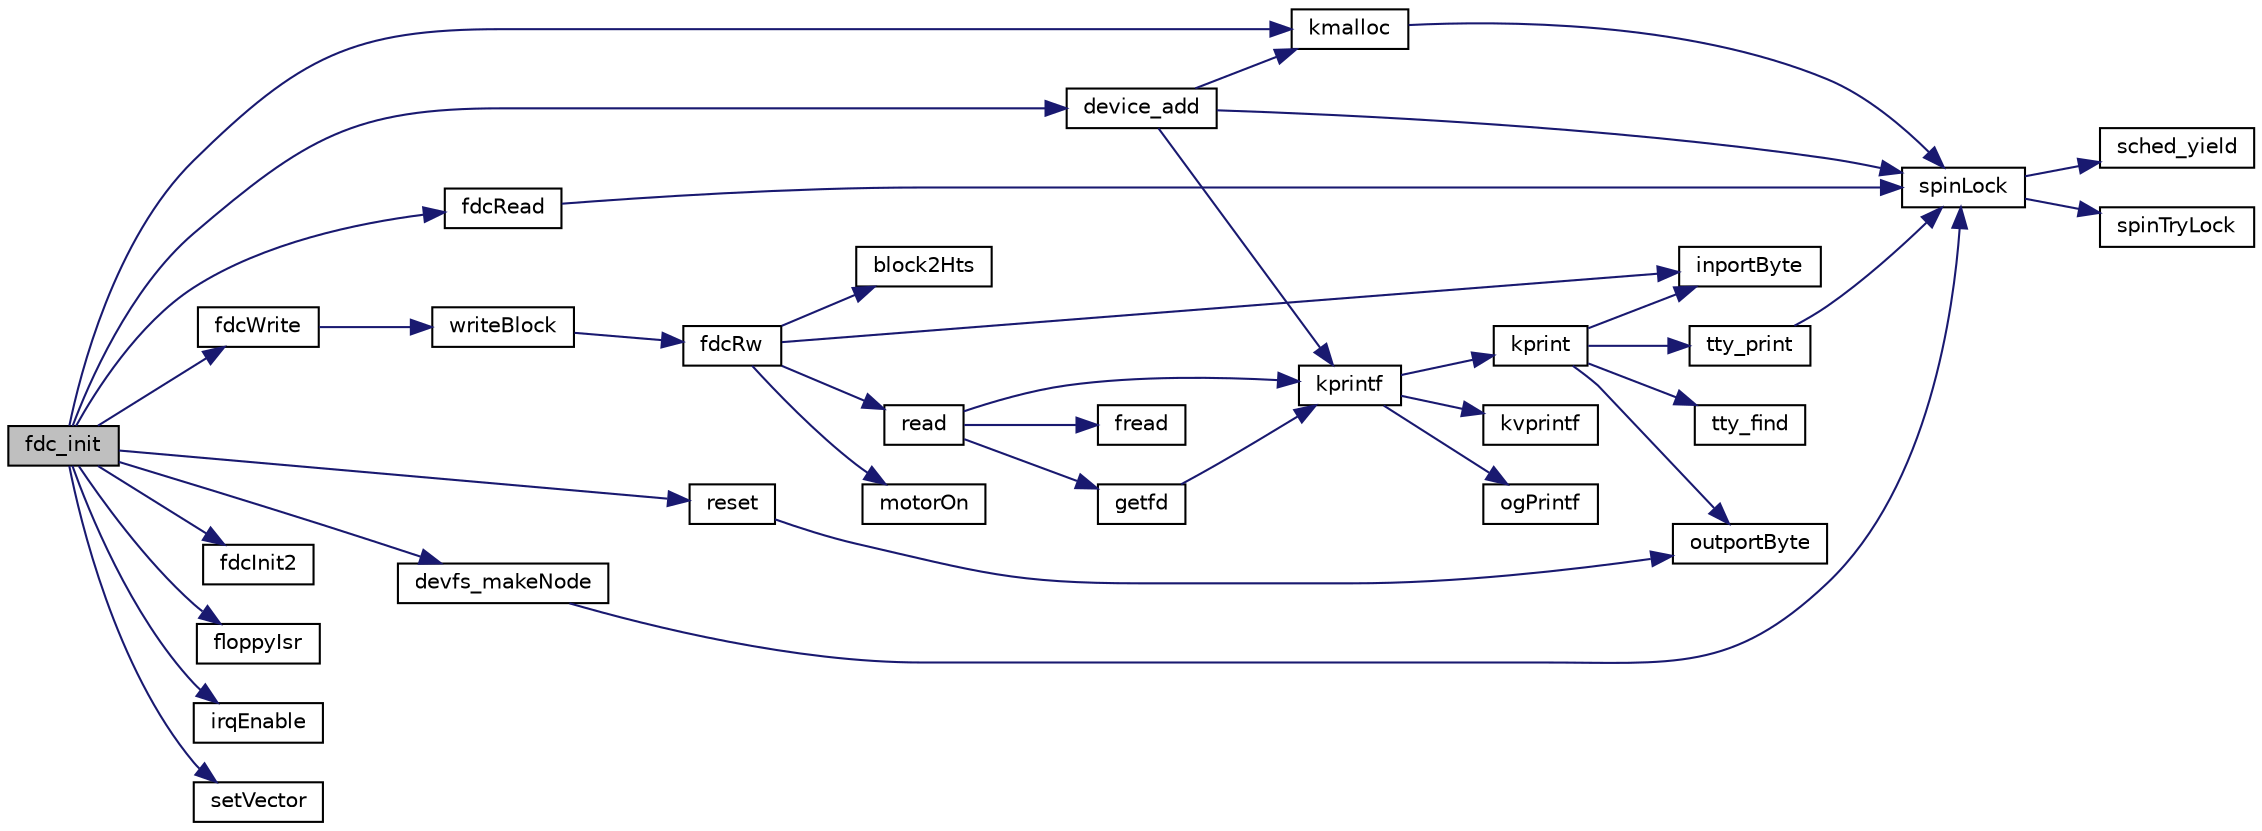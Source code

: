 digraph "fdc_init"
{
 // LATEX_PDF_SIZE
  edge [fontname="Helvetica",fontsize="10",labelfontname="Helvetica",labelfontsize="10"];
  node [fontname="Helvetica",fontsize="10",shape=record];
  rankdir="LR";
  Node1 [label="fdc_init",height=0.2,width=0.4,color="black", fillcolor="grey75", style="filled", fontcolor="black",tooltip=" "];
  Node1 -> Node2 [color="midnightblue",fontsize="10",style="solid",fontname="Helvetica"];
  Node2 [label="devfs_makeNode",height=0.2,width=0.4,color="black", fillcolor="white", style="filled",URL="$devfs_8c.html#ad568bae84bef3691539f1b1d0f6a54b4",tooltip=" "];
  Node2 -> Node3 [color="midnightblue",fontsize="10",style="solid",fontname="Helvetica"];
  Node3 [label="spinLock",height=0.2,width=0.4,color="black", fillcolor="white", style="filled",URL="$armv6_2spinlock_8c.html#a71f03d2ba55111c715b6068254847a53",tooltip=" "];
  Node3 -> Node4 [color="midnightblue",fontsize="10",style="solid",fontname="Helvetica"];
  Node4 [label="sched_yield",height=0.2,width=0.4,color="black", fillcolor="white", style="filled",URL="$armv6_2sched_8c.html#a08933fe6d593a1c78b9080359f15a0b7",tooltip=" "];
  Node3 -> Node5 [color="midnightblue",fontsize="10",style="solid",fontname="Helvetica"];
  Node5 [label="spinTryLock",height=0.2,width=0.4,color="black", fillcolor="white", style="filled",URL="$armv6_2spinlock_8c.html#a740766af5da58616f700fffab6768a78",tooltip=" "];
  Node1 -> Node6 [color="midnightblue",fontsize="10",style="solid",fontname="Helvetica"];
  Node6 [label="device_add",height=0.2,width=0.4,color="black", fillcolor="white", style="filled",URL="$include_2sys_2device_8h.html#a256b750ab99e3be9b83a9bfd37a22388",tooltip=" "];
  Node6 -> Node7 [color="midnightblue",fontsize="10",style="solid",fontname="Helvetica"];
  Node7 [label="kmalloc",height=0.2,width=0.4,color="black", fillcolor="white", style="filled",URL="$kmalloc_8h.html#a150eab2ac4ce4553e21ca10e7f441762",tooltip=" "];
  Node7 -> Node3 [color="midnightblue",fontsize="10",style="solid",fontname="Helvetica"];
  Node6 -> Node8 [color="midnightblue",fontsize="10",style="solid",fontname="Helvetica"];
  Node8 [label="kprintf",height=0.2,width=0.4,color="black", fillcolor="white", style="filled",URL="$kprintf_8h.html#a20b56810edb62a6fe59917015c30848f",tooltip=" "];
  Node8 -> Node9 [color="midnightblue",fontsize="10",style="solid",fontname="Helvetica"];
  Node9 [label="kprint",height=0.2,width=0.4,color="black", fillcolor="white", style="filled",URL="$video_8h.html#a5429378b96a24fadfd2d1f8d777eb95a",tooltip=" "];
  Node9 -> Node10 [color="midnightblue",fontsize="10",style="solid",fontname="Helvetica"];
  Node10 [label="inportByte",height=0.2,width=0.4,color="black", fillcolor="white", style="filled",URL="$io_8h.html#a77b934268de1b3ecdcf3f275413b3108",tooltip="input one byte from specified port"];
  Node9 -> Node11 [color="midnightblue",fontsize="10",style="solid",fontname="Helvetica"];
  Node11 [label="outportByte",height=0.2,width=0.4,color="black", fillcolor="white", style="filled",URL="$io_8h.html#a8acc1a06073db2e7b92ffbd00fbd0cf1",tooltip="outputut one byte to specified port"];
  Node9 -> Node12 [color="midnightblue",fontsize="10",style="solid",fontname="Helvetica"];
  Node12 [label="tty_find",height=0.2,width=0.4,color="black", fillcolor="white", style="filled",URL="$tty_8h.html#a4f96ccac7e60296ef496008d8cbed0ff",tooltip=" "];
  Node9 -> Node13 [color="midnightblue",fontsize="10",style="solid",fontname="Helvetica"];
  Node13 [label="tty_print",height=0.2,width=0.4,color="black", fillcolor="white", style="filled",URL="$tty_8h.html#ad96f57a7c113d3cfa76ee5fed6de33c0",tooltip=" "];
  Node13 -> Node3 [color="midnightblue",fontsize="10",style="solid",fontname="Helvetica"];
  Node8 -> Node14 [color="midnightblue",fontsize="10",style="solid",fontname="Helvetica"];
  Node14 [label="kvprintf",height=0.2,width=0.4,color="black", fillcolor="white", style="filled",URL="$kprintf_8c.html#a3093cdac4668a4ccffdd7f77270888b7",tooltip=" "];
  Node8 -> Node15 [color="midnightblue",fontsize="10",style="solid",fontname="Helvetica"];
  Node15 [label="ogPrintf",height=0.2,width=0.4,color="black", fillcolor="white", style="filled",URL="$kprintf_8h.html#a3b4a66bf1f6583e65660f281b6014aa1",tooltip=" "];
  Node6 -> Node3 [color="midnightblue",fontsize="10",style="solid",fontname="Helvetica"];
  Node1 -> Node16 [color="midnightblue",fontsize="10",style="solid",fontname="Helvetica"];
  Node16 [label="fdcInit2",height=0.2,width=0.4,color="black", fillcolor="white", style="filled",URL="$fdc_8c.html#a62847307f237f6b4240d1eb4718b13e7",tooltip=" "];
  Node1 -> Node17 [color="midnightblue",fontsize="10",style="solid",fontname="Helvetica"];
  Node17 [label="fdcRead",height=0.2,width=0.4,color="black", fillcolor="white", style="filled",URL="$fdc_8c.html#a1f2029ff3278c4b819c4420c168cc082",tooltip=" "];
  Node17 -> Node3 [color="midnightblue",fontsize="10",style="solid",fontname="Helvetica"];
  Node1 -> Node18 [color="midnightblue",fontsize="10",style="solid",fontname="Helvetica"];
  Node18 [label="fdcWrite",height=0.2,width=0.4,color="black", fillcolor="white", style="filled",URL="$fdc_8c.html#acc9e5f35deea53f5b68798269b9be7c0",tooltip=" "];
  Node18 -> Node19 [color="midnightblue",fontsize="10",style="solid",fontname="Helvetica"];
  Node19 [label="writeBlock",height=0.2,width=0.4,color="black", fillcolor="white", style="filled",URL="$fdc_8c.html#aebbcd7bc8695e888491b97b5bf27bd9c",tooltip=" "];
  Node19 -> Node20 [color="midnightblue",fontsize="10",style="solid",fontname="Helvetica"];
  Node20 [label="fdcRw",height=0.2,width=0.4,color="black", fillcolor="white", style="filled",URL="$fdc_8c.html#a4b5fded251628524148377601d44377a",tooltip=" "];
  Node20 -> Node21 [color="midnightblue",fontsize="10",style="solid",fontname="Helvetica"];
  Node21 [label="block2Hts",height=0.2,width=0.4,color="black", fillcolor="white", style="filled",URL="$fdc_8c.html#aa0f8325f93de9409e403e620f914e69f",tooltip=" "];
  Node20 -> Node10 [color="midnightblue",fontsize="10",style="solid",fontname="Helvetica"];
  Node20 -> Node22 [color="midnightblue",fontsize="10",style="solid",fontname="Helvetica"];
  Node22 [label="motorOn",height=0.2,width=0.4,color="black", fillcolor="white", style="filled",URL="$fdc_8c.html#a94483feb4903fca9643813faae8a76ee",tooltip=" "];
  Node20 -> Node23 [color="midnightblue",fontsize="10",style="solid",fontname="Helvetica"];
  Node23 [label="read",height=0.2,width=0.4,color="black", fillcolor="white", style="filled",URL="$gen__calls_8h.html#a5eff3a25d417fafce7c4f211db219ca2",tooltip=" "];
  Node23 -> Node24 [color="midnightblue",fontsize="10",style="solid",fontname="Helvetica"];
  Node24 [label="fread",height=0.2,width=0.4,color="black", fillcolor="white", style="filled",URL="$file_8c.html#ac539f57edd90fcd088fd3baa10319166",tooltip=" "];
  Node23 -> Node25 [color="midnightblue",fontsize="10",style="solid",fontname="Helvetica"];
  Node25 [label="getfd",height=0.2,width=0.4,color="black", fillcolor="white", style="filled",URL="$descrip_8h.html#a14e228d6e5391a882d3b20ff2466b2ac",tooltip="get pointer to file fd in specified thread"];
  Node25 -> Node8 [color="midnightblue",fontsize="10",style="solid",fontname="Helvetica"];
  Node23 -> Node8 [color="midnightblue",fontsize="10",style="solid",fontname="Helvetica"];
  Node1 -> Node26 [color="midnightblue",fontsize="10",style="solid",fontname="Helvetica"];
  Node26 [label="floppyIsr",height=0.2,width=0.4,color="black", fillcolor="white", style="filled",URL="$fdc_8h.html#a2c2196dd9229105994bb3840347e6f05",tooltip=" "];
  Node1 -> Node27 [color="midnightblue",fontsize="10",style="solid",fontname="Helvetica"];
  Node27 [label="irqEnable",height=0.2,width=0.4,color="black", fillcolor="white", style="filled",URL="$8259_8h.html#a0ac079c4d770f02e505f4d8569a6960a",tooltip=" "];
  Node1 -> Node7 [color="midnightblue",fontsize="10",style="solid",fontname="Helvetica"];
  Node1 -> Node28 [color="midnightblue",fontsize="10",style="solid",fontname="Helvetica"];
  Node28 [label="reset",height=0.2,width=0.4,color="black", fillcolor="white", style="filled",URL="$fdc_8c.html#a3aea9deb2a0bfea9ff05a898f4822e31",tooltip=" "];
  Node28 -> Node11 [color="midnightblue",fontsize="10",style="solid",fontname="Helvetica"];
  Node1 -> Node29 [color="midnightblue",fontsize="10",style="solid",fontname="Helvetica"];
  Node29 [label="setVector",height=0.2,width=0.4,color="black", fillcolor="white", style="filled",URL="$idt_8h.html#a174a47ed653fc64fff6b5bb1b895c2cf",tooltip=" "];
}
